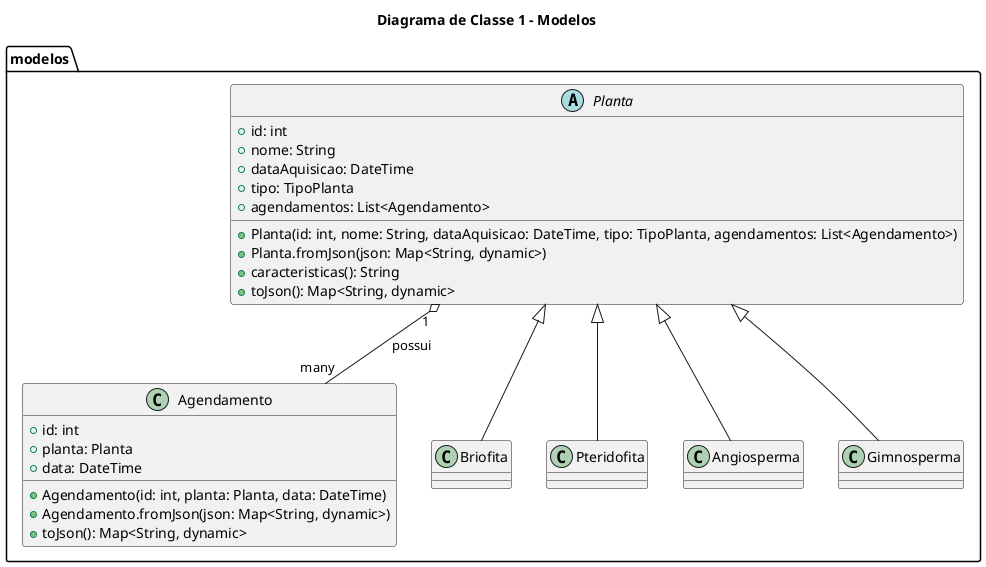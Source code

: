 @startuml Diagrama_Classe_1
title Diagrama de Classe 1 - Modelos

package modelos {
  
  class Agendamento {
    +id: int
    +planta: Planta
    +data: DateTime
    +Agendamento(id: int, planta: Planta, data: DateTime)
    +Agendamento.fromJson(json: Map<String, dynamic>)
    +toJson(): Map<String, dynamic>
  }

  abstract class Planta {
    +id: int
    +nome: String
    +dataAquisicao: DateTime
    +tipo: TipoPlanta
    +agendamentos: List<Agendamento>
    +Planta(id: int, nome: String, dataAquisicao: DateTime, tipo: TipoPlanta, agendamentos: List<Agendamento>)
    +Planta.fromJson(json: Map<String, dynamic>)
    +caracteristicas(): String
    +toJson(): Map<String, dynamic>
  }
  
  class Briofita
  class Pteridofita
  class Angiosperma
  class Gimnosperma
}

Planta <|-- Briofita
Planta <|-- Pteridofita
Planta <|-- Angiosperma
Planta <|-- Gimnosperma

Planta "1" o-- "many" Agendamento : possui

@enduml
